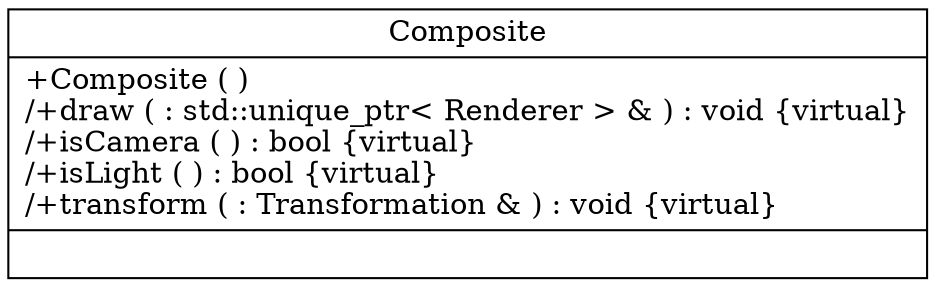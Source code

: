 digraph Composite
{
graph [ rankdir="RL" ]
"df/dec/class_composite" [ label="Composite\n|+Composite (  )\l/+draw (  : std::unique_ptr\< Renderer \> & ) : void \{virtual\}\l/+isCamera (  ) : bool \{virtual\}\l/+isLight (  ) : bool \{virtual\}\l/+transform (  : Transformation & ) : void \{virtual\}\l|" shape="record" ]
}